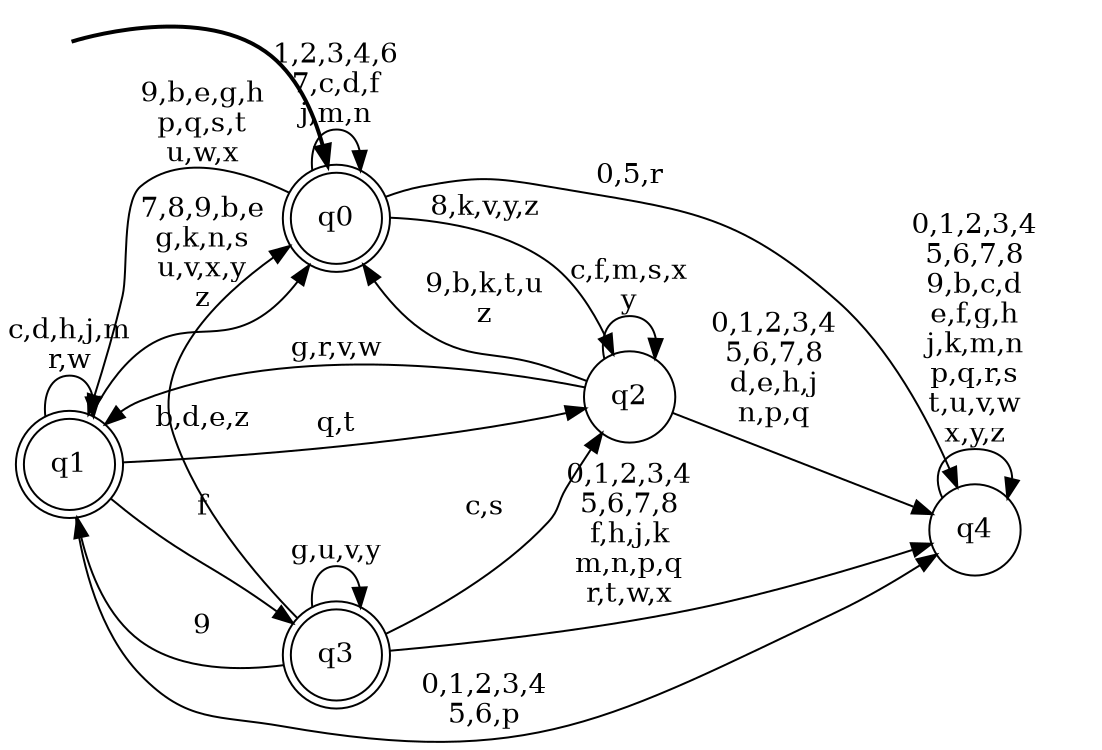 digraph BlueStar {
__start0 [style = invis, shape = none, label = "", width = 0, height = 0];

rankdir=LR;
size="8,5";

s0 [style="rounded,filled", color="black", fillcolor="white" shape="doublecircle", label="q0"];
s1 [style="rounded,filled", color="black", fillcolor="white" shape="doublecircle", label="q1"];
s2 [style="filled", color="black", fillcolor="white" shape="circle", label="q2"];
s3 [style="rounded,filled", color="black", fillcolor="white" shape="doublecircle", label="q3"];
s4 [style="filled", color="black", fillcolor="white" shape="circle", label="q4"];
subgraph cluster_main { 
	graph [pad=".75", ranksep="0.15", nodesep="0.15"];
	 style=invis; 
	__start0 -> s0 [penwidth=2];
}
s0 -> s0 [label="1,2,3,4,6\n7,c,d,f\nj,m,n"];
s0 -> s1 [label="9,b,e,g,h\np,q,s,t\nu,w,x"];
s0 -> s2 [label="8,k,v,y,z"];
s0 -> s4 [label="0,5,r"];
s1 -> s0 [label="7,8,9,b,e\ng,k,n,s\nu,v,x,y\nz"];
s1 -> s1 [label="c,d,h,j,m\nr,w"];
s1 -> s2 [label="q,t"];
s1 -> s3 [label="f"];
s1 -> s4 [label="0,1,2,3,4\n5,6,p"];
s2 -> s0 [label="9,b,k,t,u\nz"];
s2 -> s1 [label="g,r,v,w"];
s2 -> s2 [label="c,f,m,s,x\ny"];
s2 -> s4 [label="0,1,2,3,4\n5,6,7,8\nd,e,h,j\nn,p,q"];
s3 -> s0 [label="b,d,e,z"];
s3 -> s1 [label="9"];
s3 -> s2 [label="c,s"];
s3 -> s3 [label="g,u,v,y"];
s3 -> s4 [label="0,1,2,3,4\n5,6,7,8\nf,h,j,k\nm,n,p,q\nr,t,w,x"];
s4 -> s4 [label="0,1,2,3,4\n5,6,7,8\n9,b,c,d\ne,f,g,h\nj,k,m,n\np,q,r,s\nt,u,v,w\nx,y,z"];

}